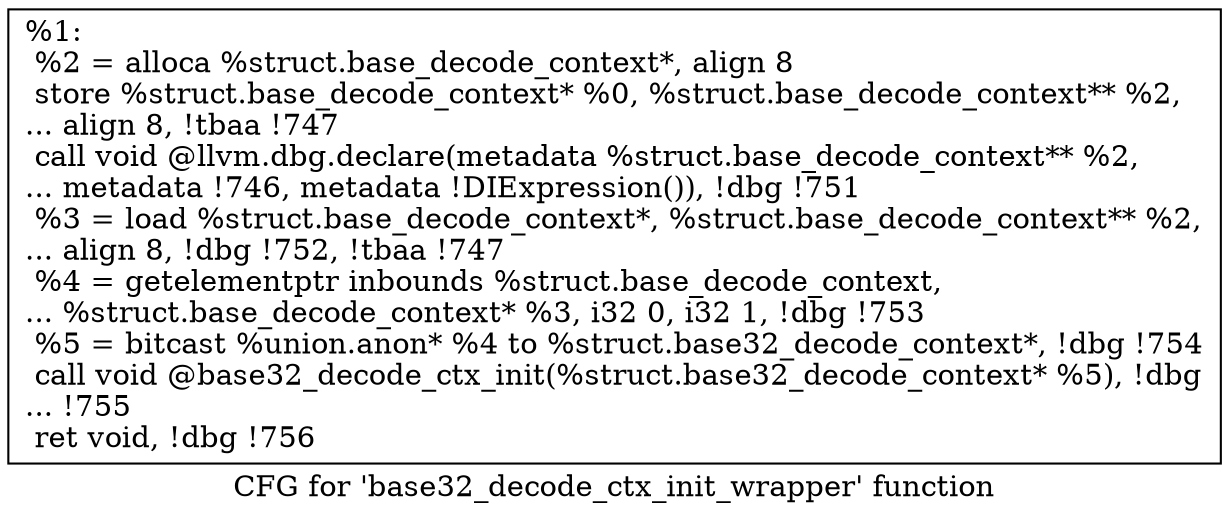 digraph "CFG for 'base32_decode_ctx_init_wrapper' function" {
	label="CFG for 'base32_decode_ctx_init_wrapper' function";

	Node0xd5b600 [shape=record,label="{%1:\l  %2 = alloca %struct.base_decode_context*, align 8\l  store %struct.base_decode_context* %0, %struct.base_decode_context** %2,\l... align 8, !tbaa !747\l  call void @llvm.dbg.declare(metadata %struct.base_decode_context** %2,\l... metadata !746, metadata !DIExpression()), !dbg !751\l  %3 = load %struct.base_decode_context*, %struct.base_decode_context** %2,\l... align 8, !dbg !752, !tbaa !747\l  %4 = getelementptr inbounds %struct.base_decode_context,\l... %struct.base_decode_context* %3, i32 0, i32 1, !dbg !753\l  %5 = bitcast %union.anon* %4 to %struct.base32_decode_context*, !dbg !754\l  call void @base32_decode_ctx_init(%struct.base32_decode_context* %5), !dbg\l... !755\l  ret void, !dbg !756\l}"];
}

